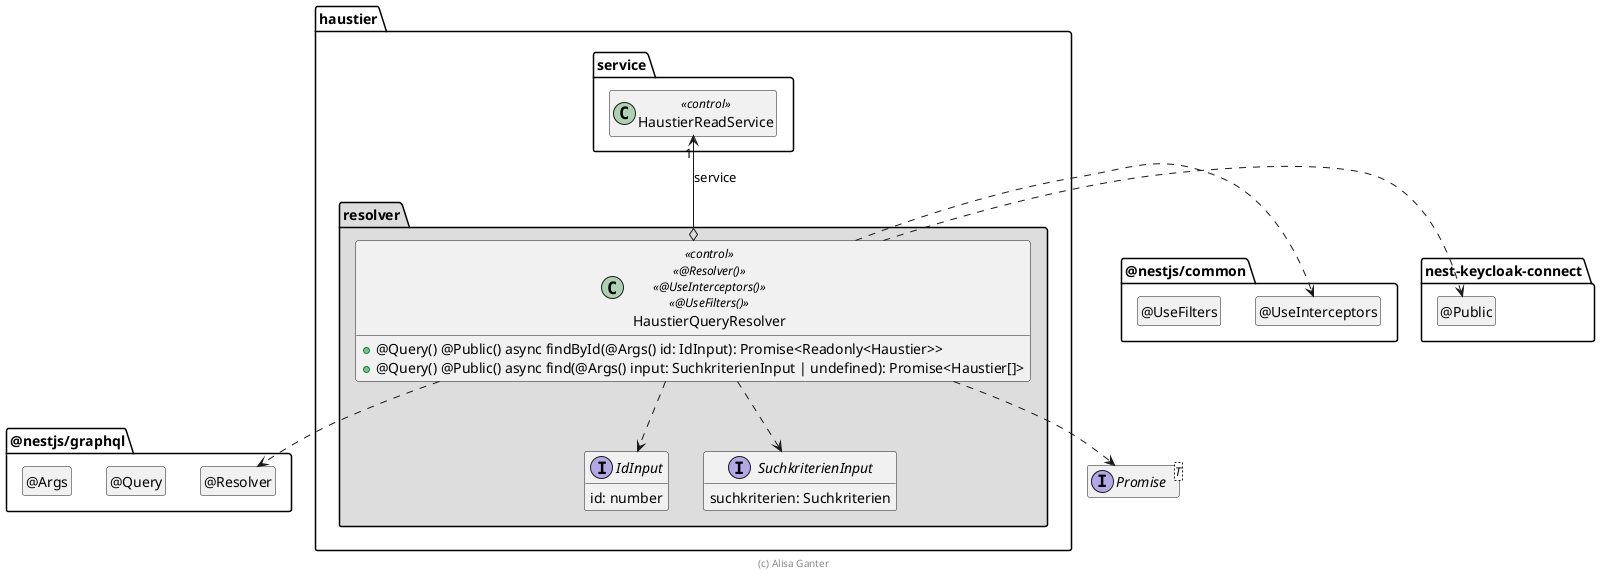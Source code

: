 @startuml Controller-Klasse

interface Promise<T>

package @nestjs/graphql {
  class "@Resolver" as Resolver
  hide Resolver circle

  class "@Query" as Query
  hide Query circle

  class "@Args" as Args
  hide Args circle

  Resolver .left[hidden].> Promise
}

package @nestjs/common {
  class "@UseInterceptors" as UseInterceptors
  hide UseInterceptors circle

  class "@UseFilters" as UseFilters
  hide UseFilters circle
}

package nest-keycloak-connect{
  class "@Public" as Public
  hide Public circle
}

package haustier {
  package service {
    class HaustierReadService << control >>
  }

  package resolver #DDDDDD {
    interface IdInput {
        id: number
    }

    interface SuchkriterienInput{
      suchkriterien: Suchkriterien
    }

    class HaustierQueryResolver << control >> << @Resolver() >> << @UseInterceptors() >> << @UseFilters() >> {
      + @Query() @Public() async findById(@Args() id: IdInput): Promise<Readonly<Haustier>>
      + @Query() @Public() async find(@Args() input: SuchkriterienInput | undefined): Promise<Haustier[]>
    }

    HaustierQueryResolver o-up-> "1" HaustierReadService : service
    
    HaustierQueryResolver ..> IdInput
    HaustierQueryResolver ..> SuchkriterienInput

    HaustierQueryResolver ..> Resolver
    HaustierQueryResolver .right.> UseInterceptors
    HaustierQueryResolver .right.> Public
    HaustierQueryResolver ..> Promise

    HaustierReadService .[hidden].> Promise
    HaustierReadService .[hidden].> Resolver
  }
}

hide empty members

footer (c) Alisa Ganter

@enduml
